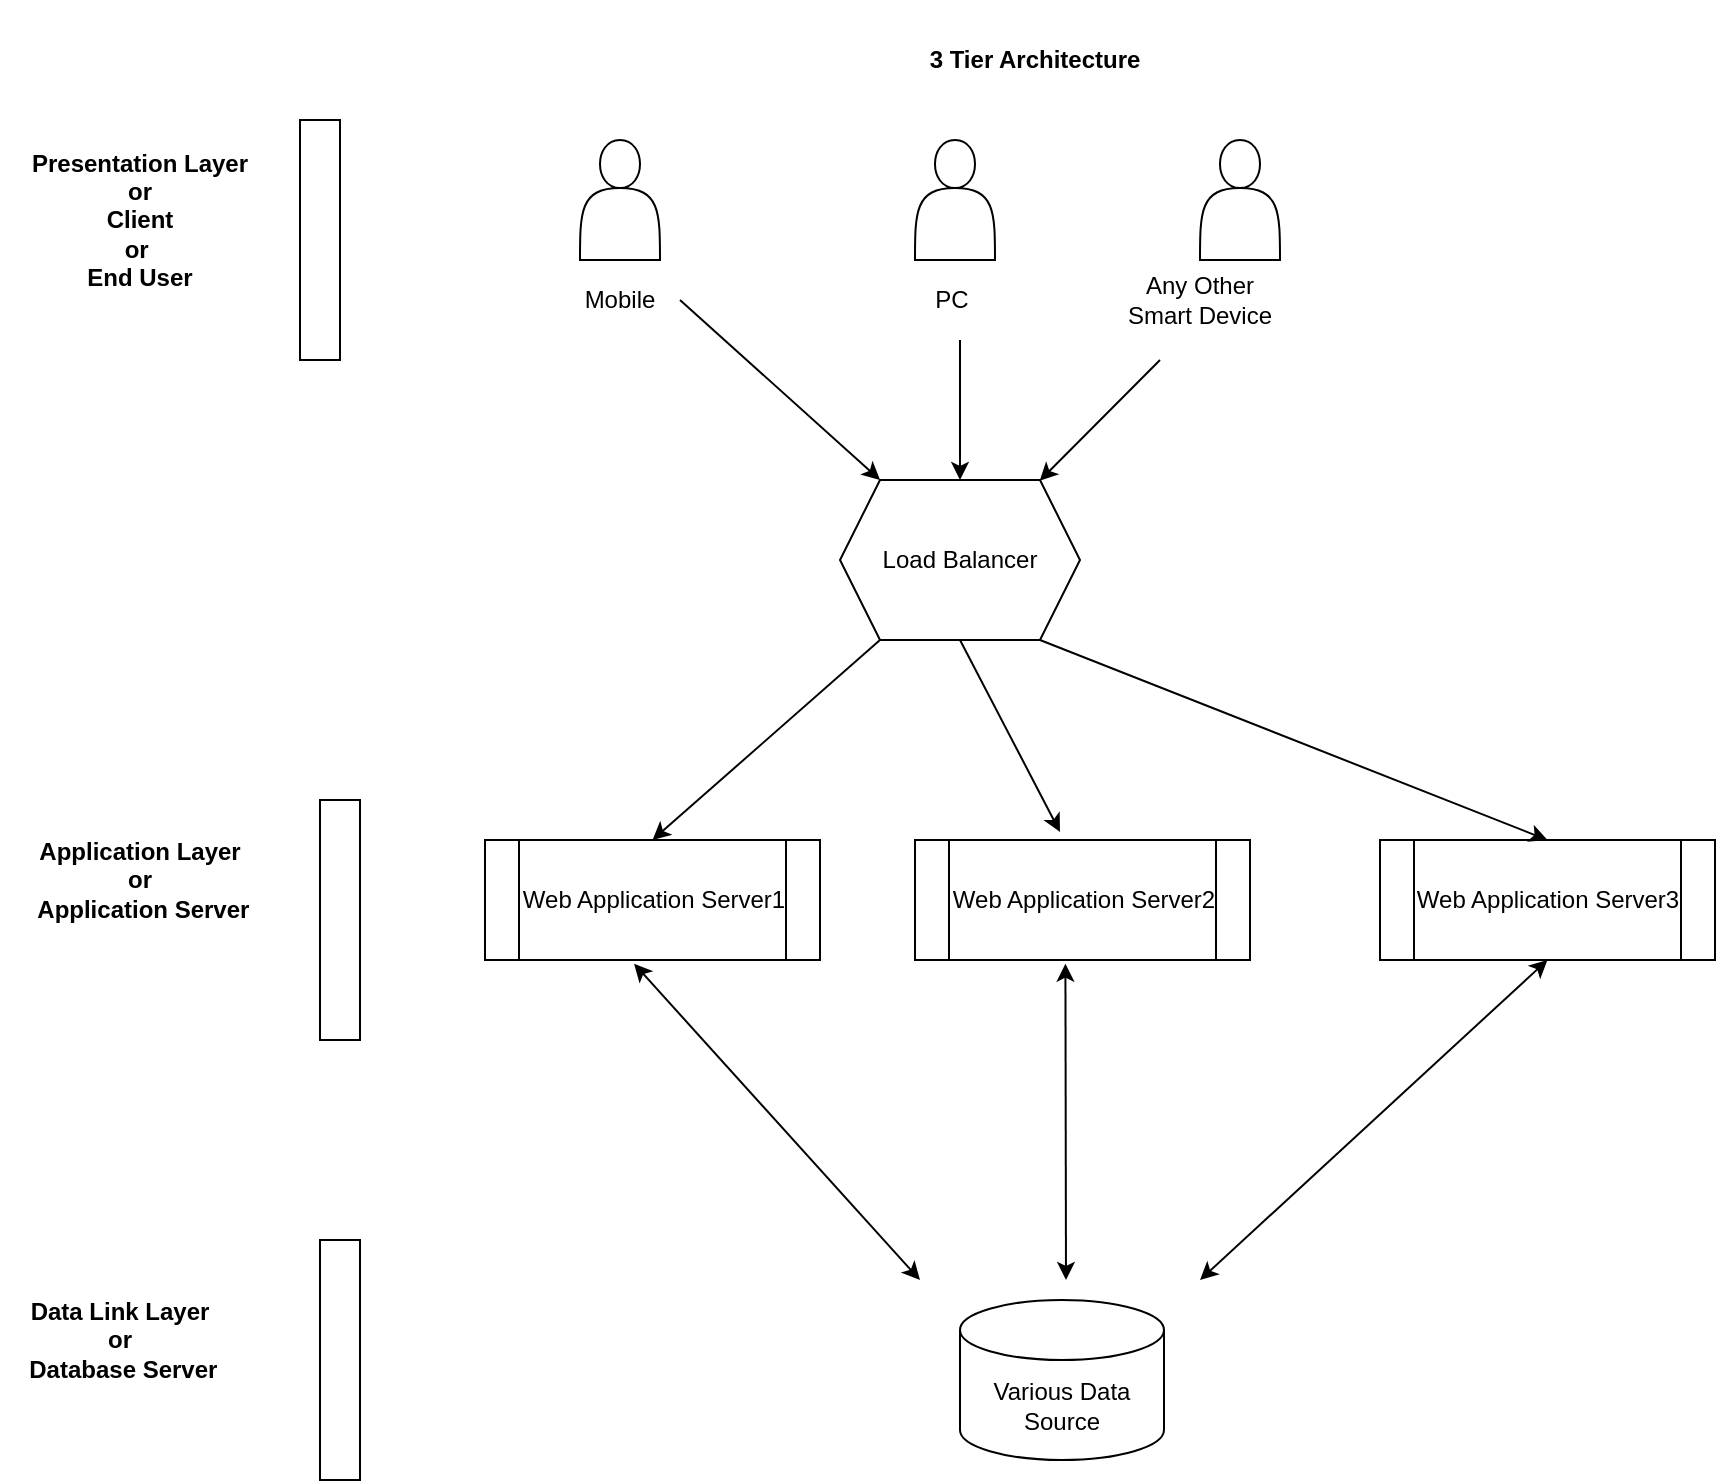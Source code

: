 <mxfile version="14.0.1" type="device"><diagram id="6OTes-Sis90HxJBgDUUN" name="Page-1"><mxGraphModel dx="1973" dy="561" grid="1" gridSize="10" guides="1" tooltips="1" connect="1" arrows="1" fold="1" page="1" pageScale="1" pageWidth="850" pageHeight="1100" math="0" shadow="0"><root><mxCell id="0"/><mxCell id="1" parent="0"/><mxCell id="EMZgWrFMoTyOguKBQN2e-1" value="&lt;b&gt;3 Tier Architecture&lt;/b&gt;" style="text;html=1;strokeColor=none;fillColor=none;align=center;verticalAlign=middle;whiteSpace=wrap;rounded=0;" vertex="1" parent="1"><mxGeometry x="330" y="10" width="215" height="60" as="geometry"/></mxCell><mxCell id="EMZgWrFMoTyOguKBQN2e-3" value="" style="shape=tape;whiteSpace=wrap;html=1;rotation=-90;size=0;" vertex="1" parent="1"><mxGeometry x="20" y="120" width="120" height="20" as="geometry"/></mxCell><mxCell id="EMZgWrFMoTyOguKBQN2e-4" value="&lt;b&gt;Presentation Layer&lt;br&gt;or&lt;br&gt;Client&lt;br&gt;or&amp;nbsp;&lt;br&gt;End User&lt;br&gt;&lt;/b&gt;" style="text;html=1;strokeColor=none;fillColor=none;align=center;verticalAlign=middle;whiteSpace=wrap;rounded=0;" vertex="1" parent="1"><mxGeometry x="-70" y="80" width="120" height="80" as="geometry"/></mxCell><mxCell id="EMZgWrFMoTyOguKBQN2e-5" value="" style="shape=tape;whiteSpace=wrap;html=1;rotation=-90;size=0;" vertex="1" parent="1"><mxGeometry x="30" y="460" width="120" height="20" as="geometry"/></mxCell><mxCell id="EMZgWrFMoTyOguKBQN2e-6" value="&lt;b&gt;Application Layer&lt;br&gt;or&lt;br&gt;&amp;nbsp;Application Server&lt;/b&gt;" style="text;html=1;strokeColor=none;fillColor=none;align=center;verticalAlign=middle;whiteSpace=wrap;rounded=0;" vertex="1" parent="1"><mxGeometry x="-70" y="410" width="120" height="80" as="geometry"/></mxCell><mxCell id="EMZgWrFMoTyOguKBQN2e-7" value="" style="shape=tape;whiteSpace=wrap;html=1;rotation=-90;size=0;" vertex="1" parent="1"><mxGeometry x="30" y="680" width="120" height="20" as="geometry"/></mxCell><mxCell id="EMZgWrFMoTyOguKBQN2e-8" value="&lt;b&gt;Data Link Layer &lt;br&gt;or&lt;br&gt;&amp;nbsp;Database Server&lt;/b&gt;" style="text;html=1;strokeColor=none;fillColor=none;align=center;verticalAlign=middle;whiteSpace=wrap;rounded=0;" vertex="1" parent="1"><mxGeometry x="-80" y="640" width="120" height="80" as="geometry"/></mxCell><mxCell id="EMZgWrFMoTyOguKBQN2e-11" value="" style="shape=actor;whiteSpace=wrap;html=1;" vertex="1" parent="1"><mxGeometry x="210" y="80" width="40" height="60" as="geometry"/></mxCell><mxCell id="EMZgWrFMoTyOguKBQN2e-12" value="" style="shape=actor;whiteSpace=wrap;html=1;" vertex="1" parent="1"><mxGeometry x="377.5" y="80" width="40" height="60" as="geometry"/></mxCell><mxCell id="EMZgWrFMoTyOguKBQN2e-13" value="Mobile" style="text;html=1;strokeColor=none;fillColor=none;align=center;verticalAlign=middle;whiteSpace=wrap;rounded=0;" vertex="1" parent="1"><mxGeometry x="210" y="150" width="40" height="20" as="geometry"/></mxCell><mxCell id="EMZgWrFMoTyOguKBQN2e-15" value="PC" style="text;html=1;strokeColor=none;fillColor=none;align=center;verticalAlign=middle;whiteSpace=wrap;rounded=0;" vertex="1" parent="1"><mxGeometry x="376" y="150" width="40" height="20" as="geometry"/></mxCell><mxCell id="EMZgWrFMoTyOguKBQN2e-16" value="" style="shape=actor;whiteSpace=wrap;html=1;" vertex="1" parent="1"><mxGeometry x="520" y="80" width="40" height="60" as="geometry"/></mxCell><mxCell id="EMZgWrFMoTyOguKBQN2e-17" value="Any Other Smart Device" style="text;html=1;strokeColor=none;fillColor=none;align=center;verticalAlign=middle;whiteSpace=wrap;rounded=0;" vertex="1" parent="1"><mxGeometry x="480" y="150" width="80" height="20" as="geometry"/></mxCell><mxCell id="EMZgWrFMoTyOguKBQN2e-20" value="Web Application Server1" style="shape=process;whiteSpace=wrap;html=1;backgroundOutline=1;" vertex="1" parent="1"><mxGeometry x="162.5" y="430" width="167.5" height="60" as="geometry"/></mxCell><mxCell id="EMZgWrFMoTyOguKBQN2e-21" value="Various Data Source" style="shape=cylinder3;whiteSpace=wrap;html=1;boundedLbl=1;backgroundOutline=1;size=15;" vertex="1" parent="1"><mxGeometry x="400" y="660" width="102" height="80" as="geometry"/></mxCell><mxCell id="EMZgWrFMoTyOguKBQN2e-24" value="Load Balancer" style="shape=hexagon;perimeter=hexagonPerimeter2;whiteSpace=wrap;html=1;fixedSize=1;" vertex="1" parent="1"><mxGeometry x="340" y="250" width="120" height="80" as="geometry"/></mxCell><mxCell id="EMZgWrFMoTyOguKBQN2e-25" value="Web Application Server2" style="shape=process;whiteSpace=wrap;html=1;backgroundOutline=1;" vertex="1" parent="1"><mxGeometry x="377.5" y="430" width="167.5" height="60" as="geometry"/></mxCell><mxCell id="EMZgWrFMoTyOguKBQN2e-26" value="Web Application Server3" style="shape=process;whiteSpace=wrap;html=1;backgroundOutline=1;" vertex="1" parent="1"><mxGeometry x="610" y="430" width="167.5" height="60" as="geometry"/></mxCell><mxCell id="EMZgWrFMoTyOguKBQN2e-28" value="" style="endArrow=classic;html=1;entryX=0.167;entryY=0;entryDx=0;entryDy=0;entryPerimeter=0;" edge="1" parent="1" target="EMZgWrFMoTyOguKBQN2e-24"><mxGeometry width="50" height="50" relative="1" as="geometry"><mxPoint x="260" y="160" as="sourcePoint"/><mxPoint x="440" y="260" as="targetPoint"/></mxGeometry></mxCell><mxCell id="EMZgWrFMoTyOguKBQN2e-29" value="" style="endArrow=classic;html=1;entryX=0.5;entryY=0;entryDx=0;entryDy=0;" edge="1" parent="1" target="EMZgWrFMoTyOguKBQN2e-24"><mxGeometry width="50" height="50" relative="1" as="geometry"><mxPoint x="400" y="180" as="sourcePoint"/><mxPoint x="370.04" y="260" as="targetPoint"/></mxGeometry></mxCell><mxCell id="EMZgWrFMoTyOguKBQN2e-30" value="" style="endArrow=classic;html=1;entryX=0.832;entryY=0.005;entryDx=0;entryDy=0;entryPerimeter=0;" edge="1" parent="1" target="EMZgWrFMoTyOguKBQN2e-24"><mxGeometry width="50" height="50" relative="1" as="geometry"><mxPoint x="500" y="190" as="sourcePoint"/><mxPoint x="450" y="250" as="targetPoint"/></mxGeometry></mxCell><mxCell id="EMZgWrFMoTyOguKBQN2e-31" value="" style="endArrow=classic;html=1;entryX=0.5;entryY=0;entryDx=0;entryDy=0;" edge="1" parent="1" target="EMZgWrFMoTyOguKBQN2e-26"><mxGeometry width="50" height="50" relative="1" as="geometry"><mxPoint x="440" y="330" as="sourcePoint"/><mxPoint x="440" y="260" as="targetPoint"/></mxGeometry></mxCell><mxCell id="EMZgWrFMoTyOguKBQN2e-32" value="" style="endArrow=classic;html=1;entryX=0.5;entryY=0;entryDx=0;entryDy=0;" edge="1" parent="1" target="EMZgWrFMoTyOguKBQN2e-20"><mxGeometry width="50" height="50" relative="1" as="geometry"><mxPoint x="360" y="330" as="sourcePoint"/><mxPoint x="440" y="260" as="targetPoint"/></mxGeometry></mxCell><mxCell id="EMZgWrFMoTyOguKBQN2e-33" value="" style="endArrow=classic;html=1;exitX=0.5;exitY=1;exitDx=0;exitDy=0;" edge="1" parent="1" source="EMZgWrFMoTyOguKBQN2e-24"><mxGeometry width="50" height="50" relative="1" as="geometry"><mxPoint x="400" y="340" as="sourcePoint"/><mxPoint x="450" y="426" as="targetPoint"/></mxGeometry></mxCell><mxCell id="EMZgWrFMoTyOguKBQN2e-34" value="" style="endArrow=classic;startArrow=classic;html=1;entryX=0.449;entryY=1.031;entryDx=0;entryDy=0;entryPerimeter=0;" edge="1" parent="1" target="EMZgWrFMoTyOguKBQN2e-25"><mxGeometry width="50" height="50" relative="1" as="geometry"><mxPoint x="453" y="650" as="sourcePoint"/><mxPoint x="440" y="450" as="targetPoint"/></mxGeometry></mxCell><mxCell id="EMZgWrFMoTyOguKBQN2e-35" value="" style="endArrow=classic;startArrow=classic;html=1;entryX=0.5;entryY=1;entryDx=0;entryDy=0;" edge="1" parent="1" target="EMZgWrFMoTyOguKBQN2e-26"><mxGeometry width="50" height="50" relative="1" as="geometry"><mxPoint x="520" y="650" as="sourcePoint"/><mxPoint x="462.707" y="501.86" as="targetPoint"/></mxGeometry></mxCell><mxCell id="EMZgWrFMoTyOguKBQN2e-36" value="" style="endArrow=classic;startArrow=classic;html=1;entryX=0.445;entryY=1.031;entryDx=0;entryDy=0;entryPerimeter=0;" edge="1" parent="1" target="EMZgWrFMoTyOguKBQN2e-20"><mxGeometry width="50" height="50" relative="1" as="geometry"><mxPoint x="380" y="650" as="sourcePoint"/><mxPoint x="703.75" y="500" as="targetPoint"/></mxGeometry></mxCell></root></mxGraphModel></diagram></mxfile>